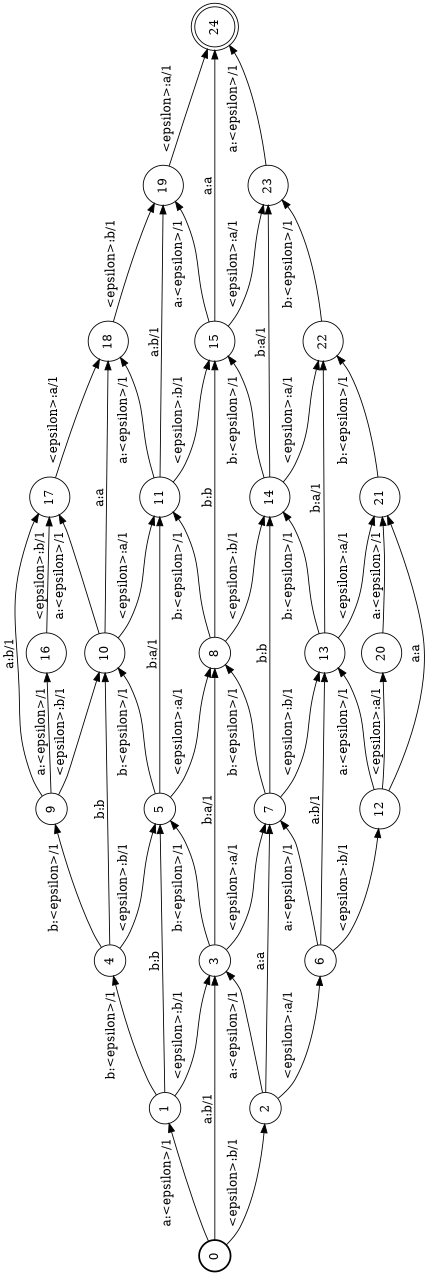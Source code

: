 digraph FST {
rankdir = LR;
size = "8.5,11";
label = "";
center = 1;
orientation = Landscape;
ranksep = "0.4";
nodesep = "0.25";
0 [label = "0", shape = circle, style = bold, fontsize = 14]
	0 -> 1 [label = "a:<epsilon>/1", fontsize = 14];
	0 -> 2 [label = "<epsilon>:b/1", fontsize = 14];
	0 -> 3 [label = "a:b/1", fontsize = 14];
1 [label = "1", shape = circle, style = solid, fontsize = 14]
	1 -> 4 [label = "b:<epsilon>/1", fontsize = 14];
	1 -> 3 [label = "<epsilon>:b/1", fontsize = 14];
	1 -> 5 [label = "b:b", fontsize = 14];
2 [label = "2", shape = circle, style = solid, fontsize = 14]
	2 -> 3 [label = "a:<epsilon>/1", fontsize = 14];
	2 -> 6 [label = "<epsilon>:a/1", fontsize = 14];
	2 -> 7 [label = "a:a", fontsize = 14];
3 [label = "3", shape = circle, style = solid, fontsize = 14]
	3 -> 5 [label = "b:<epsilon>/1", fontsize = 14];
	3 -> 7 [label = "<epsilon>:a/1", fontsize = 14];
	3 -> 8 [label = "b:a/1", fontsize = 14];
4 [label = "4", shape = circle, style = solid, fontsize = 14]
	4 -> 9 [label = "b:<epsilon>/1", fontsize = 14];
	4 -> 5 [label = "<epsilon>:b/1", fontsize = 14];
	4 -> 10 [label = "b:b", fontsize = 14];
5 [label = "5", shape = circle, style = solid, fontsize = 14]
	5 -> 10 [label = "b:<epsilon>/1", fontsize = 14];
	5 -> 8 [label = "<epsilon>:a/1", fontsize = 14];
	5 -> 11 [label = "b:a/1", fontsize = 14];
6 [label = "6", shape = circle, style = solid, fontsize = 14]
	6 -> 7 [label = "a:<epsilon>/1", fontsize = 14];
	6 -> 12 [label = "<epsilon>:b/1", fontsize = 14];
	6 -> 13 [label = "a:b/1", fontsize = 14];
7 [label = "7", shape = circle, style = solid, fontsize = 14]
	7 -> 8 [label = "b:<epsilon>/1", fontsize = 14];
	7 -> 13 [label = "<epsilon>:b/1", fontsize = 14];
	7 -> 14 [label = "b:b", fontsize = 14];
8 [label = "8", shape = circle, style = solid, fontsize = 14]
	8 -> 11 [label = "b:<epsilon>/1", fontsize = 14];
	8 -> 14 [label = "<epsilon>:b/1", fontsize = 14];
	8 -> 15 [label = "b:b", fontsize = 14];
9 [label = "9", shape = circle, style = solid, fontsize = 14]
	9 -> 16 [label = "a:<epsilon>/1", fontsize = 14];
	9 -> 10 [label = "<epsilon>:b/1", fontsize = 14];
	9 -> 17 [label = "a:b/1", fontsize = 14];
10 [label = "10", shape = circle, style = solid, fontsize = 14]
	10 -> 17 [label = "a:<epsilon>/1", fontsize = 14];
	10 -> 11 [label = "<epsilon>:a/1", fontsize = 14];
	10 -> 18 [label = "a:a", fontsize = 14];
11 [label = "11", shape = circle, style = solid, fontsize = 14]
	11 -> 18 [label = "a:<epsilon>/1", fontsize = 14];
	11 -> 15 [label = "<epsilon>:b/1", fontsize = 14];
	11 -> 19 [label = "a:b/1", fontsize = 14];
12 [label = "12", shape = circle, style = solid, fontsize = 14]
	12 -> 13 [label = "a:<epsilon>/1", fontsize = 14];
	12 -> 20 [label = "<epsilon>:a/1", fontsize = 14];
	12 -> 21 [label = "a:a", fontsize = 14];
13 [label = "13", shape = circle, style = solid, fontsize = 14]
	13 -> 14 [label = "b:<epsilon>/1", fontsize = 14];
	13 -> 21 [label = "<epsilon>:a/1", fontsize = 14];
	13 -> 22 [label = "b:a/1", fontsize = 14];
14 [label = "14", shape = circle, style = solid, fontsize = 14]
	14 -> 15 [label = "b:<epsilon>/1", fontsize = 14];
	14 -> 22 [label = "<epsilon>:a/1", fontsize = 14];
	14 -> 23 [label = "b:a/1", fontsize = 14];
15 [label = "15", shape = circle, style = solid, fontsize = 14]
	15 -> 19 [label = "a:<epsilon>/1", fontsize = 14];
	15 -> 23 [label = "<epsilon>:a/1", fontsize = 14];
	15 -> 24 [label = "a:a", fontsize = 14];
16 [label = "16", shape = circle, style = solid, fontsize = 14]
	16 -> 17 [label = "<epsilon>:b/1", fontsize = 14];
17 [label = "17", shape = circle, style = solid, fontsize = 14]
	17 -> 18 [label = "<epsilon>:a/1", fontsize = 14];
18 [label = "18", shape = circle, style = solid, fontsize = 14]
	18 -> 19 [label = "<epsilon>:b/1", fontsize = 14];
19 [label = "19", shape = circle, style = solid, fontsize = 14]
	19 -> 24 [label = "<epsilon>:a/1", fontsize = 14];
20 [label = "20", shape = circle, style = solid, fontsize = 14]
	20 -> 21 [label = "a:<epsilon>/1", fontsize = 14];
21 [label = "21", shape = circle, style = solid, fontsize = 14]
	21 -> 22 [label = "b:<epsilon>/1", fontsize = 14];
22 [label = "22", shape = circle, style = solid, fontsize = 14]
	22 -> 23 [label = "b:<epsilon>/1", fontsize = 14];
23 [label = "23", shape = circle, style = solid, fontsize = 14]
	23 -> 24 [label = "a:<epsilon>/1", fontsize = 14];
24 [label = "24", shape = doublecircle, style = solid, fontsize = 14]
}

